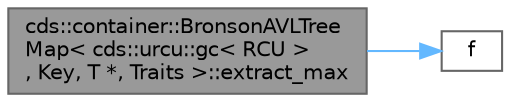 digraph "cds::container::BronsonAVLTreeMap&lt; cds::urcu::gc&lt; RCU &gt;, Key, T *, Traits &gt;::extract_max"
{
 // LATEX_PDF_SIZE
  bgcolor="transparent";
  edge [fontname=Helvetica,fontsize=10,labelfontname=Helvetica,labelfontsize=10];
  node [fontname=Helvetica,fontsize=10,shape=box,height=0.2,width=0.4];
  rankdir="LR";
  Node1 [id="Node000001",label="cds::container::BronsonAVLTree\lMap\< cds::urcu::gc\< RCU \>\l, Key, T *, Traits \>::extract_max",height=0.2,width=0.4,color="gray40", fillcolor="grey60", style="filled", fontcolor="black",tooltip="Extracts the maximal key and corresponding value"];
  Node1 -> Node2 [id="edge1_Node000001_Node000002",color="steelblue1",style="solid",tooltip=" "];
  Node2 [id="Node000002",label="f",height=0.2,width=0.4,color="grey40", fillcolor="white", style="filled",URL="$cxx11__tensor__map_8cpp.html#a7f507fea02198f6cb81c86640c7b1a4e",tooltip=" "];
}
